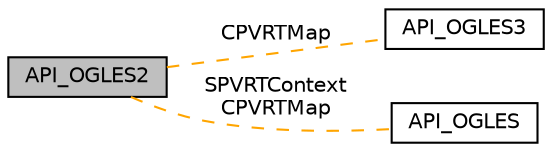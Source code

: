 digraph "API_OGLES2"
{
  edge [fontname="Helvetica",fontsize="10",labelfontname="Helvetica",labelfontsize="10"];
  node [fontname="Helvetica",fontsize="10",shape=record];
  rankdir=LR;
  Node0 [label="API_OGLES2",height=0.2,width=0.4,color="black", fillcolor="grey75", style="filled", fontcolor="black"];
  Node2 [label="API_OGLES3",height=0.2,width=0.4,color="black", fillcolor="white", style="filled",URL="$group___a_p_i___o_g_l_e_s3.html",tooltip="Tools for the OpenGL ES 3.0 API. "];
  Node1 [label="API_OGLES",height=0.2,width=0.4,color="black", fillcolor="white", style="filled",URL="$group___a_p_i___o_g_l_e_s.html",tooltip="Tools for the OpenGL ES 1.x API. "];
  Node0->Node1 [shape=plaintext, label="SPVRTContext\nCPVRTMap", color="orange", dir="none", style="dashed"];
  Node0->Node2 [shape=plaintext, label="CPVRTMap", color="orange", dir="none", style="dashed"];
}
